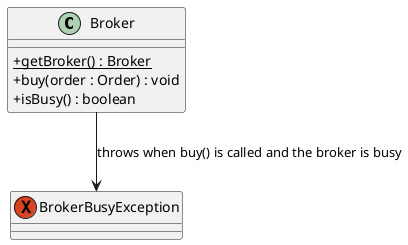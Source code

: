 @startuml Broker
skinparam classAttributeIconSize 0
class Broker
{
    +{static} getBroker() : Broker
    +buy(order : Order) : void
    +isBusy() : boolean
}

exception BrokerBusyException
{
}

Broker --> BrokerBusyException : throws when buy() is called and the broker is busy
@enduml